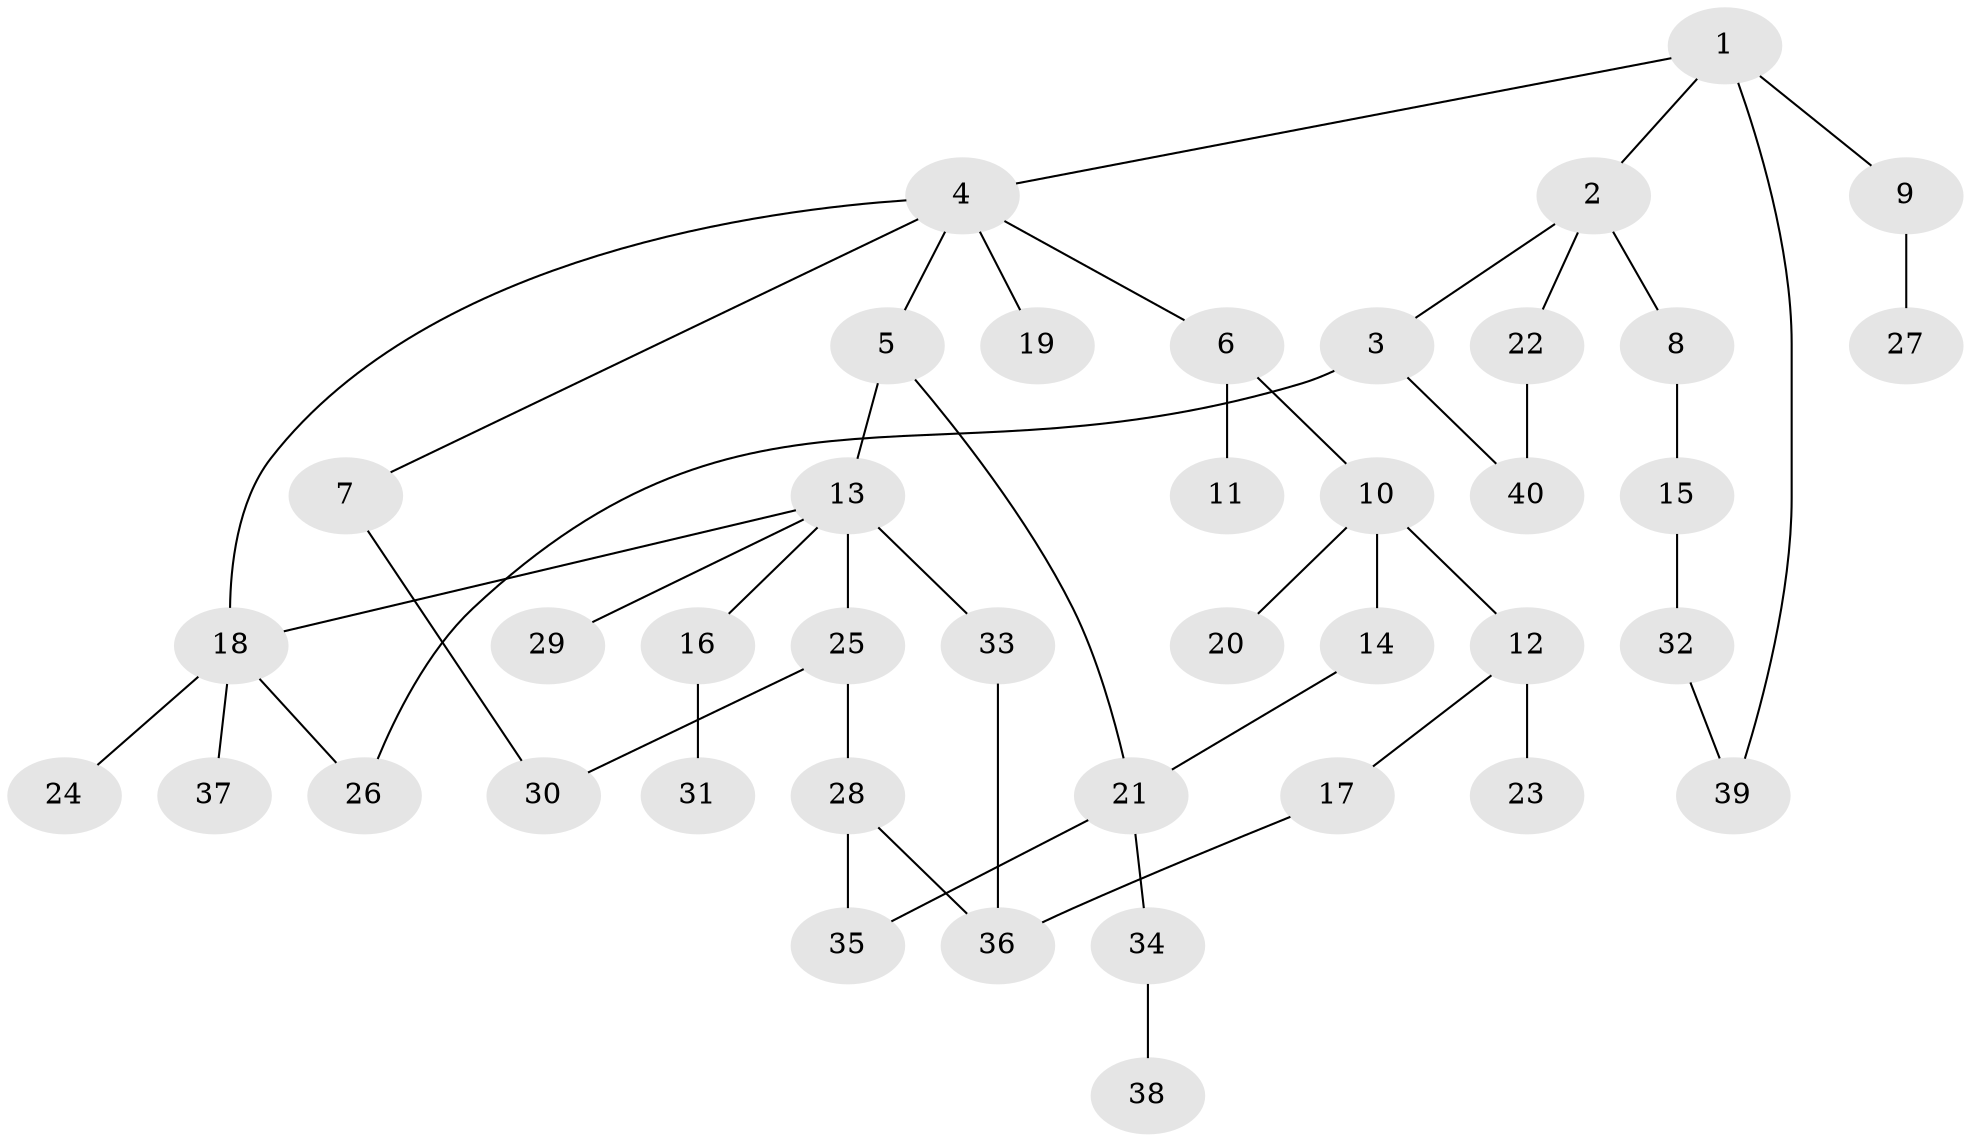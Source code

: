// original degree distribution, {5: 0.02531645569620253, 4: 0.08860759493670886, 7: 0.012658227848101266, 3: 0.16455696202531644, 2: 0.3670886075949367, 6: 0.012658227848101266, 1: 0.3291139240506329}
// Generated by graph-tools (version 1.1) at 2025/48/03/04/25 22:48:57]
// undirected, 40 vertices, 48 edges
graph export_dot {
  node [color=gray90,style=filled];
  1;
  2;
  3;
  4;
  5;
  6;
  7;
  8;
  9;
  10;
  11;
  12;
  13;
  14;
  15;
  16;
  17;
  18;
  19;
  20;
  21;
  22;
  23;
  24;
  25;
  26;
  27;
  28;
  29;
  30;
  31;
  32;
  33;
  34;
  35;
  36;
  37;
  38;
  39;
  40;
  1 -- 2 [weight=1.0];
  1 -- 4 [weight=1.0];
  1 -- 9 [weight=1.0];
  1 -- 39 [weight=1.0];
  2 -- 3 [weight=1.0];
  2 -- 8 [weight=1.0];
  2 -- 22 [weight=1.0];
  3 -- 26 [weight=1.0];
  3 -- 40 [weight=1.0];
  4 -- 5 [weight=1.0];
  4 -- 6 [weight=1.0];
  4 -- 7 [weight=1.0];
  4 -- 18 [weight=1.0];
  4 -- 19 [weight=1.0];
  5 -- 13 [weight=1.0];
  5 -- 21 [weight=1.0];
  6 -- 10 [weight=1.0];
  6 -- 11 [weight=1.0];
  7 -- 30 [weight=1.0];
  8 -- 15 [weight=1.0];
  9 -- 27 [weight=2.0];
  10 -- 12 [weight=1.0];
  10 -- 14 [weight=1.0];
  10 -- 20 [weight=1.0];
  12 -- 17 [weight=1.0];
  12 -- 23 [weight=1.0];
  13 -- 16 [weight=1.0];
  13 -- 18 [weight=1.0];
  13 -- 25 [weight=2.0];
  13 -- 29 [weight=1.0];
  13 -- 33 [weight=1.0];
  14 -- 21 [weight=1.0];
  15 -- 32 [weight=1.0];
  16 -- 31 [weight=2.0];
  17 -- 36 [weight=1.0];
  18 -- 24 [weight=1.0];
  18 -- 26 [weight=1.0];
  18 -- 37 [weight=1.0];
  21 -- 34 [weight=1.0];
  21 -- 35 [weight=1.0];
  22 -- 40 [weight=1.0];
  25 -- 28 [weight=1.0];
  25 -- 30 [weight=1.0];
  28 -- 35 [weight=1.0];
  28 -- 36 [weight=1.0];
  32 -- 39 [weight=1.0];
  33 -- 36 [weight=1.0];
  34 -- 38 [weight=1.0];
}
